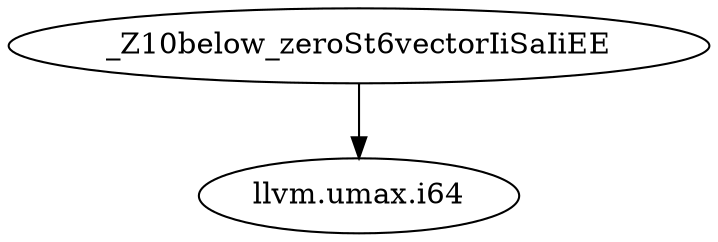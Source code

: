 digraph CallGraph {
    // Nodes
    "_Z10below_zeroSt6vectorIiSaIiEE" [label="_Z10below_zeroSt6vectorIiSaIiEE"];
    "llvm.umax.i64" [label="llvm.umax.i64"];

    // Edges
    "_Z10below_zeroSt6vectorIiSaIiEE" -> "llvm.umax.i64";
}
